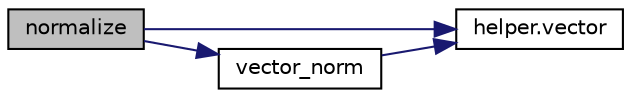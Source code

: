digraph "normalize"
{
 // INTERACTIVE_SVG=YES
 // LATEX_PDF_SIZE
  edge [fontname="Helvetica",fontsize="10",labelfontname="Helvetica",labelfontsize="10"];
  node [fontname="Helvetica",fontsize="10",shape=record];
  rankdir="LR";
  Node1 [label="normalize",height=0.2,width=0.4,color="black", fillcolor="grey75", style="filled", fontcolor="black",tooltip=" "];
  Node1 -> Node2 [color="midnightblue",fontsize="10",style="solid",fontname="Helvetica"];
  Node2 [label="helper.vector",height=0.2,width=0.4,color="black", fillcolor="white", style="filled",URL="$namespacehelper.html#a6a86af0e435c054cabd85eebb8a45782",tooltip=" "];
  Node1 -> Node3 [color="midnightblue",fontsize="10",style="solid",fontname="Helvetica"];
  Node3 [label="vector_norm",height=0.2,width=0.4,color="black", fillcolor="white", style="filled",URL="$eigen_8cxx.html#a825a5056aa8fbb18b890a43871124215",tooltip=" "];
  Node3 -> Node2 [color="midnightblue",fontsize="10",style="solid",fontname="Helvetica"];
}
